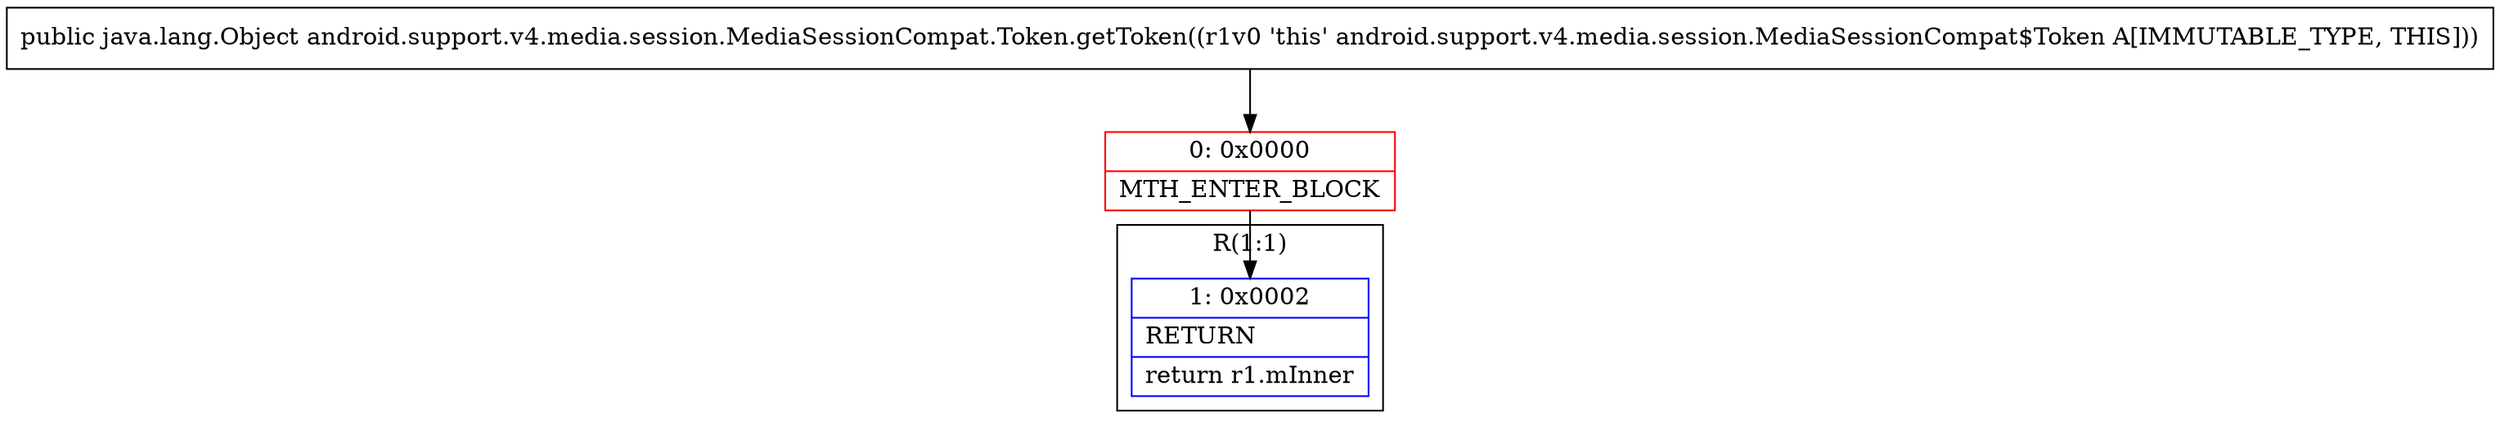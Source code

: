 digraph "CFG forandroid.support.v4.media.session.MediaSessionCompat.Token.getToken()Ljava\/lang\/Object;" {
subgraph cluster_Region_1422565479 {
label = "R(1:1)";
node [shape=record,color=blue];
Node_1 [shape=record,label="{1\:\ 0x0002|RETURN\l|return r1.mInner\l}"];
}
Node_0 [shape=record,color=red,label="{0\:\ 0x0000|MTH_ENTER_BLOCK\l}"];
MethodNode[shape=record,label="{public java.lang.Object android.support.v4.media.session.MediaSessionCompat.Token.getToken((r1v0 'this' android.support.v4.media.session.MediaSessionCompat$Token A[IMMUTABLE_TYPE, THIS])) }"];
MethodNode -> Node_0;
Node_0 -> Node_1;
}

